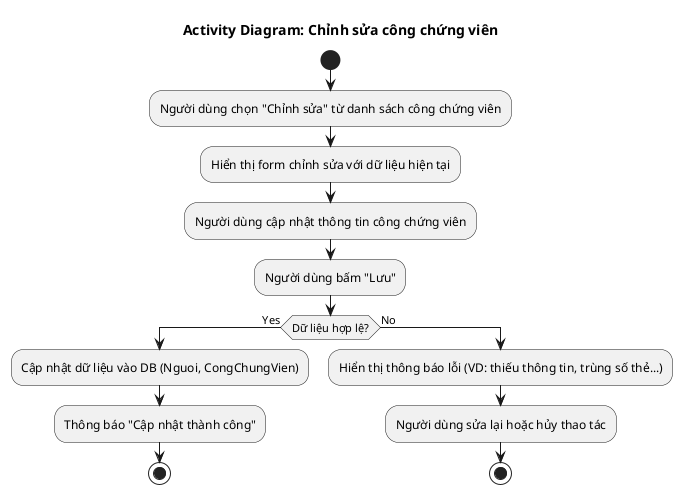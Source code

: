 @startuml AD_CCV_Update
title Activity Diagram: Chỉnh sửa công chứng viên

start
:Người dùng chọn "Chỉnh sửa" từ danh sách công chứng viên;
:Hiển thị form chỉnh sửa với dữ liệu hiện tại;
:Người dùng cập nhật thông tin công chứng viên;
:Người dùng bấm "Lưu";
if (Dữ liệu hợp lệ?) then (Yes)
  :Cập nhật dữ liệu vào DB (Nguoi, CongChungVien);
  :Thông báo "Cập nhật thành công";
  stop
else (No)
  :Hiển thị thông báo lỗi (VD: thiếu thông tin, trùng số thẻ...);
  :Người dùng sửa lại hoặc hủy thao tác;
  stop
endif
@enduml